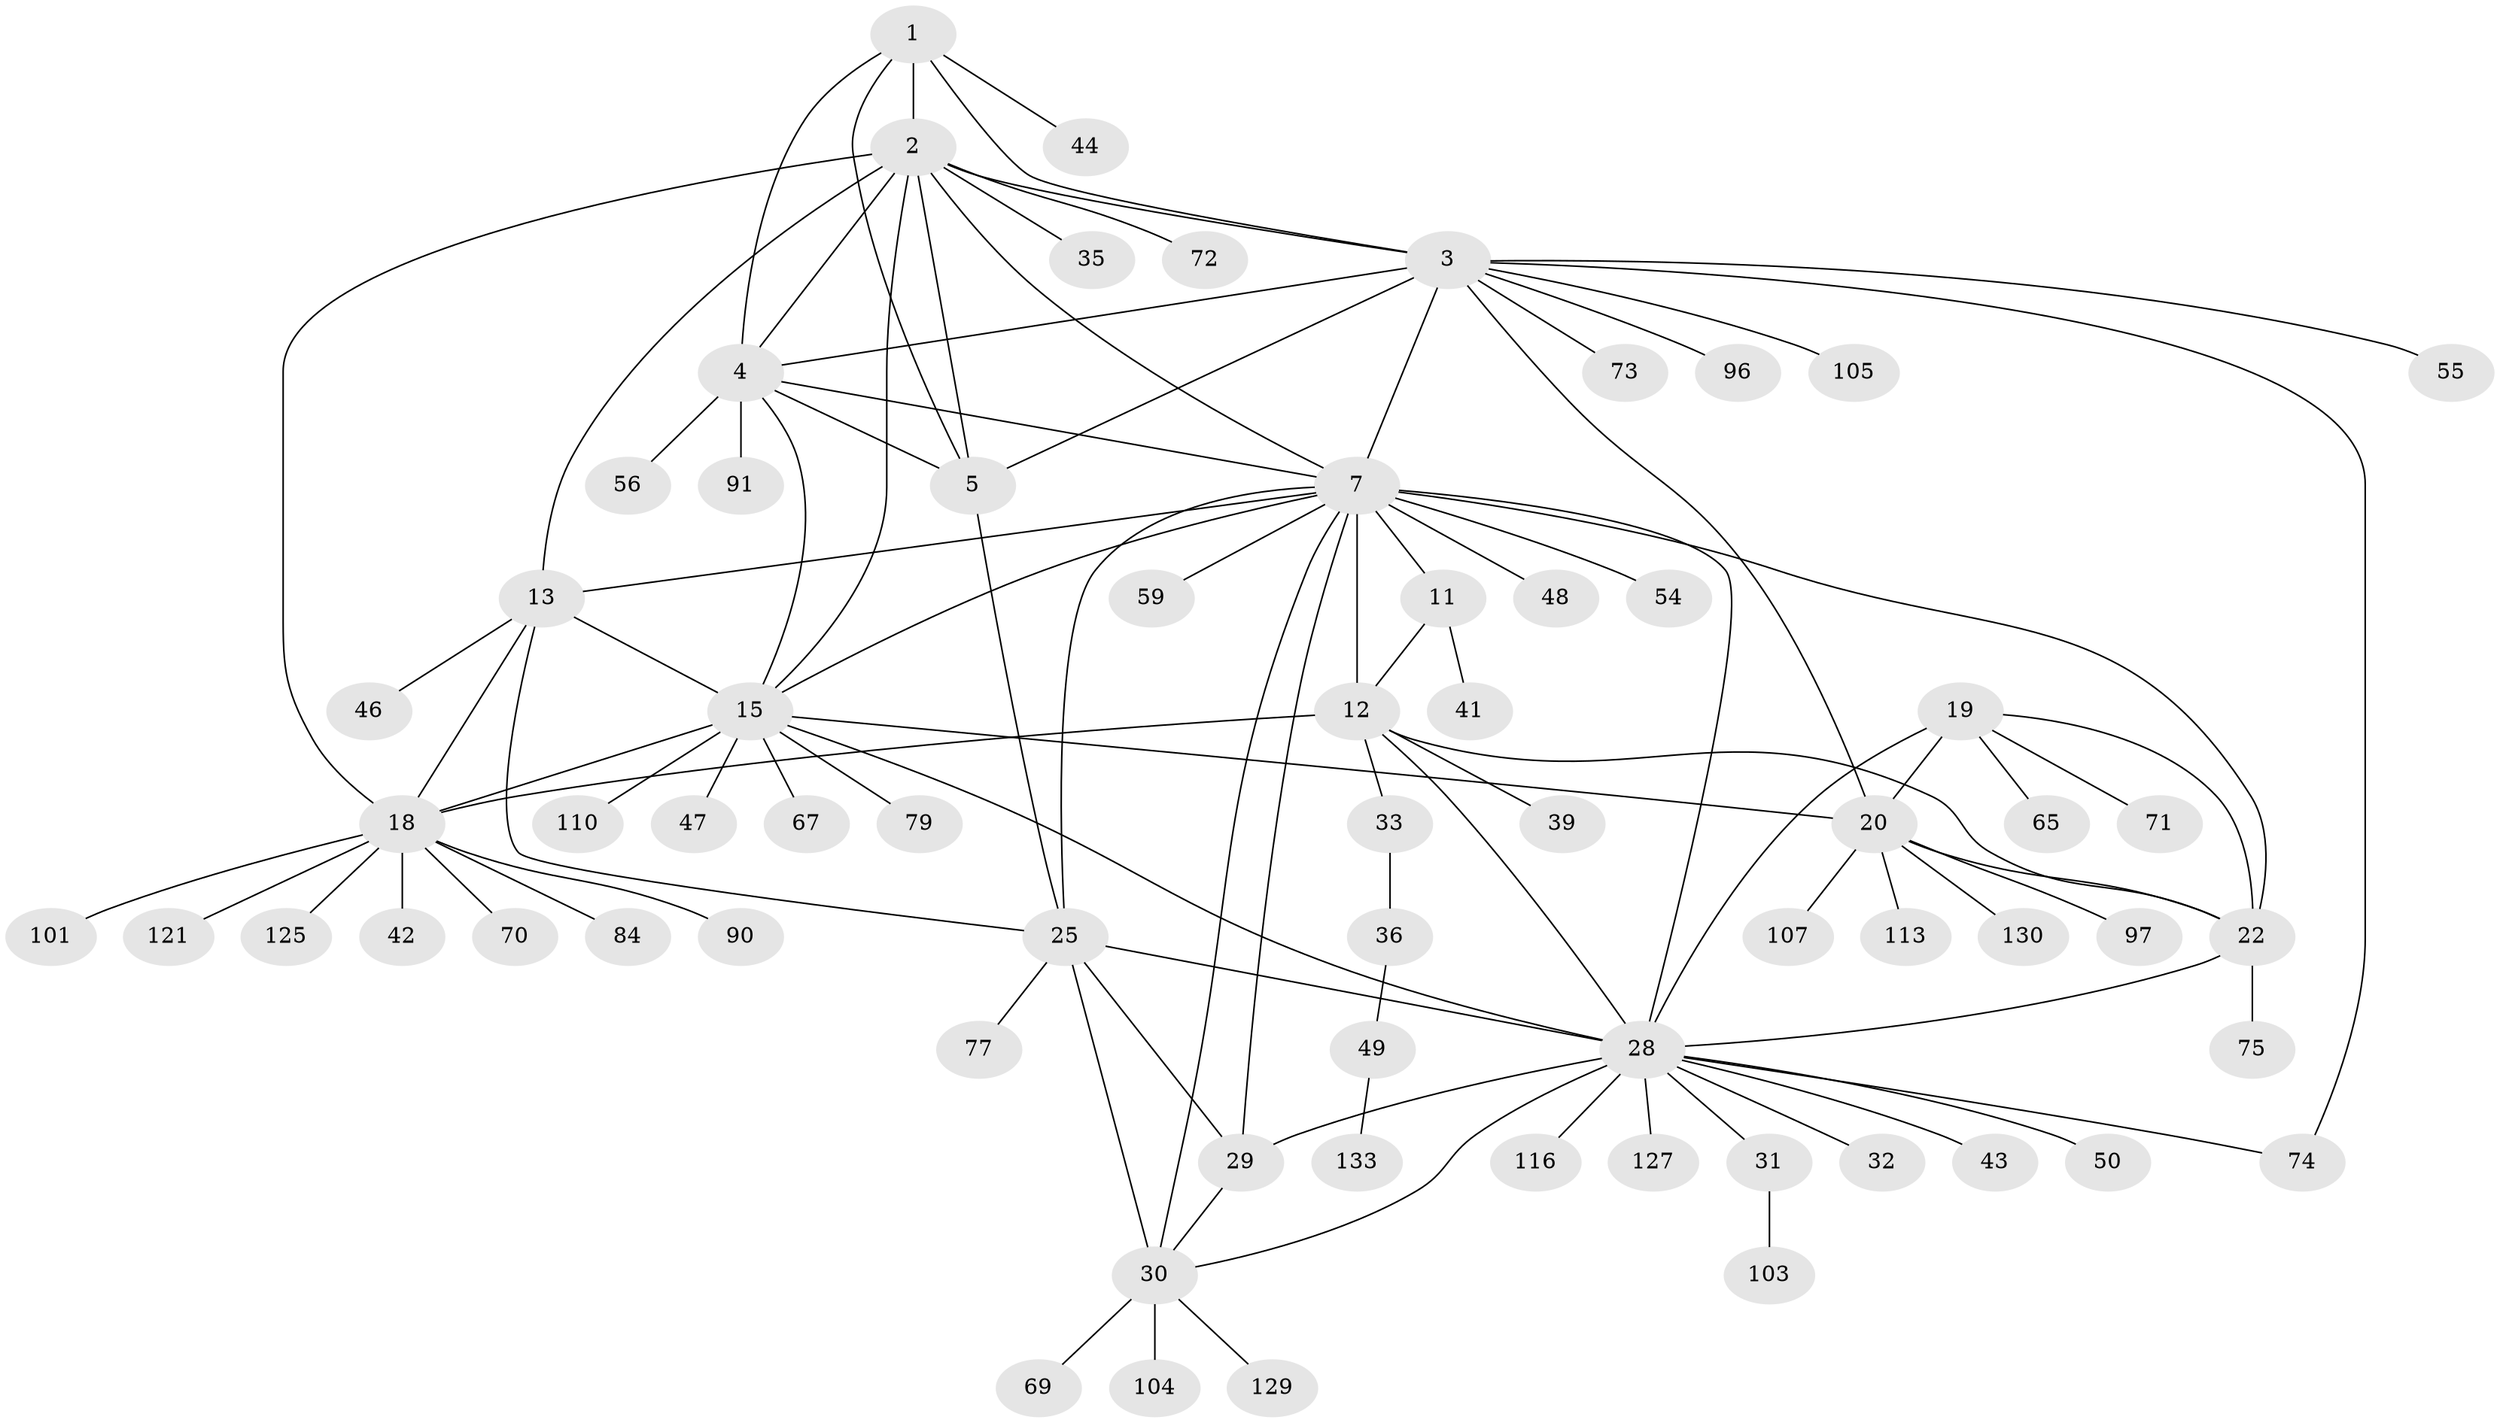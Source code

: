 // original degree distribution, {6: 0.022388059701492536, 8: 0.04477611940298507, 12: 0.014925373134328358, 9: 0.022388059701492536, 7: 0.04477611940298507, 11: 0.029850746268656716, 13: 0.007462686567164179, 10: 0.022388059701492536, 16: 0.007462686567164179, 5: 0.007462686567164179, 2: 0.1417910447761194, 1: 0.6044776119402985, 3: 0.029850746268656716}
// Generated by graph-tools (version 1.1) at 2025/16/03/09/25 04:16:05]
// undirected, 67 vertices, 99 edges
graph export_dot {
graph [start="1"]
  node [color=gray90,style=filled];
  1;
  2 [super="+16+6+58"];
  3;
  4 [super="+62"];
  5 [super="+38+88"];
  7 [super="+9+117+131+132+27+10+51+37+8"];
  11 [super="+63"];
  12 [super="+80+102+60+52"];
  13 [super="+118+128+86+14+40"];
  15 [super="+17+92+99+119"];
  18;
  19 [super="+61+23+87"];
  20 [super="+24+21+100+83"];
  22 [super="+93"];
  25 [super="+26"];
  28;
  29;
  30;
  31;
  32;
  33;
  35;
  36 [super="+106"];
  39;
  41;
  42;
  43 [super="+124+112"];
  44;
  46 [super="+78"];
  47;
  48;
  49;
  50;
  54;
  55 [super="+114+109"];
  56;
  59;
  65;
  67;
  69;
  70;
  71;
  72;
  73;
  74 [super="+98"];
  75;
  77;
  79;
  84;
  90;
  91;
  96;
  97;
  101;
  103;
  104;
  105;
  107;
  110 [super="+120"];
  113;
  116;
  121;
  125;
  127;
  129;
  130;
  133;
  1 -- 2 [weight=2];
  1 -- 3;
  1 -- 4;
  1 -- 5;
  1 -- 44;
  2 -- 3 [weight=2];
  2 -- 4 [weight=2];
  2 -- 5 [weight=2];
  2 -- 7;
  2 -- 18;
  2 -- 72;
  2 -- 13 [weight=2];
  2 -- 15 [weight=2];
  2 -- 35;
  3 -- 4;
  3 -- 5;
  3 -- 55;
  3 -- 73;
  3 -- 74;
  3 -- 96;
  3 -- 105;
  3 -- 20;
  3 -- 7;
  4 -- 5;
  4 -- 56;
  4 -- 91;
  4 -- 15;
  4 -- 7;
  5 -- 25;
  7 -- 11 [weight=4];
  7 -- 12 [weight=4];
  7 -- 54;
  7 -- 13;
  7 -- 48;
  7 -- 25 [weight=2];
  7 -- 28;
  7 -- 29;
  7 -- 30;
  7 -- 59;
  7 -- 22;
  7 -- 15;
  11 -- 12;
  11 -- 41;
  12 -- 18;
  12 -- 33;
  12 -- 39;
  12 -- 28;
  12 -- 22;
  13 -- 15 [weight=4];
  13 -- 18 [weight=2];
  13 -- 46;
  13 -- 25;
  15 -- 18 [weight=2];
  15 -- 47;
  15 -- 67;
  15 -- 110;
  15 -- 79;
  15 -- 28;
  15 -- 20;
  18 -- 42;
  18 -- 70;
  18 -- 84;
  18 -- 90;
  18 -- 101;
  18 -- 121;
  18 -- 125;
  19 -- 20 [weight=6];
  19 -- 22 [weight=2];
  19 -- 71;
  19 -- 65;
  19 -- 28;
  20 -- 22 [weight=3];
  20 -- 97;
  20 -- 130;
  20 -- 107;
  20 -- 113;
  22 -- 28;
  22 -- 75;
  25 -- 28 [weight=2];
  25 -- 29 [weight=2];
  25 -- 30 [weight=2];
  25 -- 77;
  28 -- 29;
  28 -- 30;
  28 -- 31;
  28 -- 32;
  28 -- 43;
  28 -- 50;
  28 -- 116;
  28 -- 127;
  28 -- 74;
  29 -- 30;
  30 -- 69;
  30 -- 104;
  30 -- 129;
  31 -- 103;
  33 -- 36;
  36 -- 49;
  49 -- 133;
}
